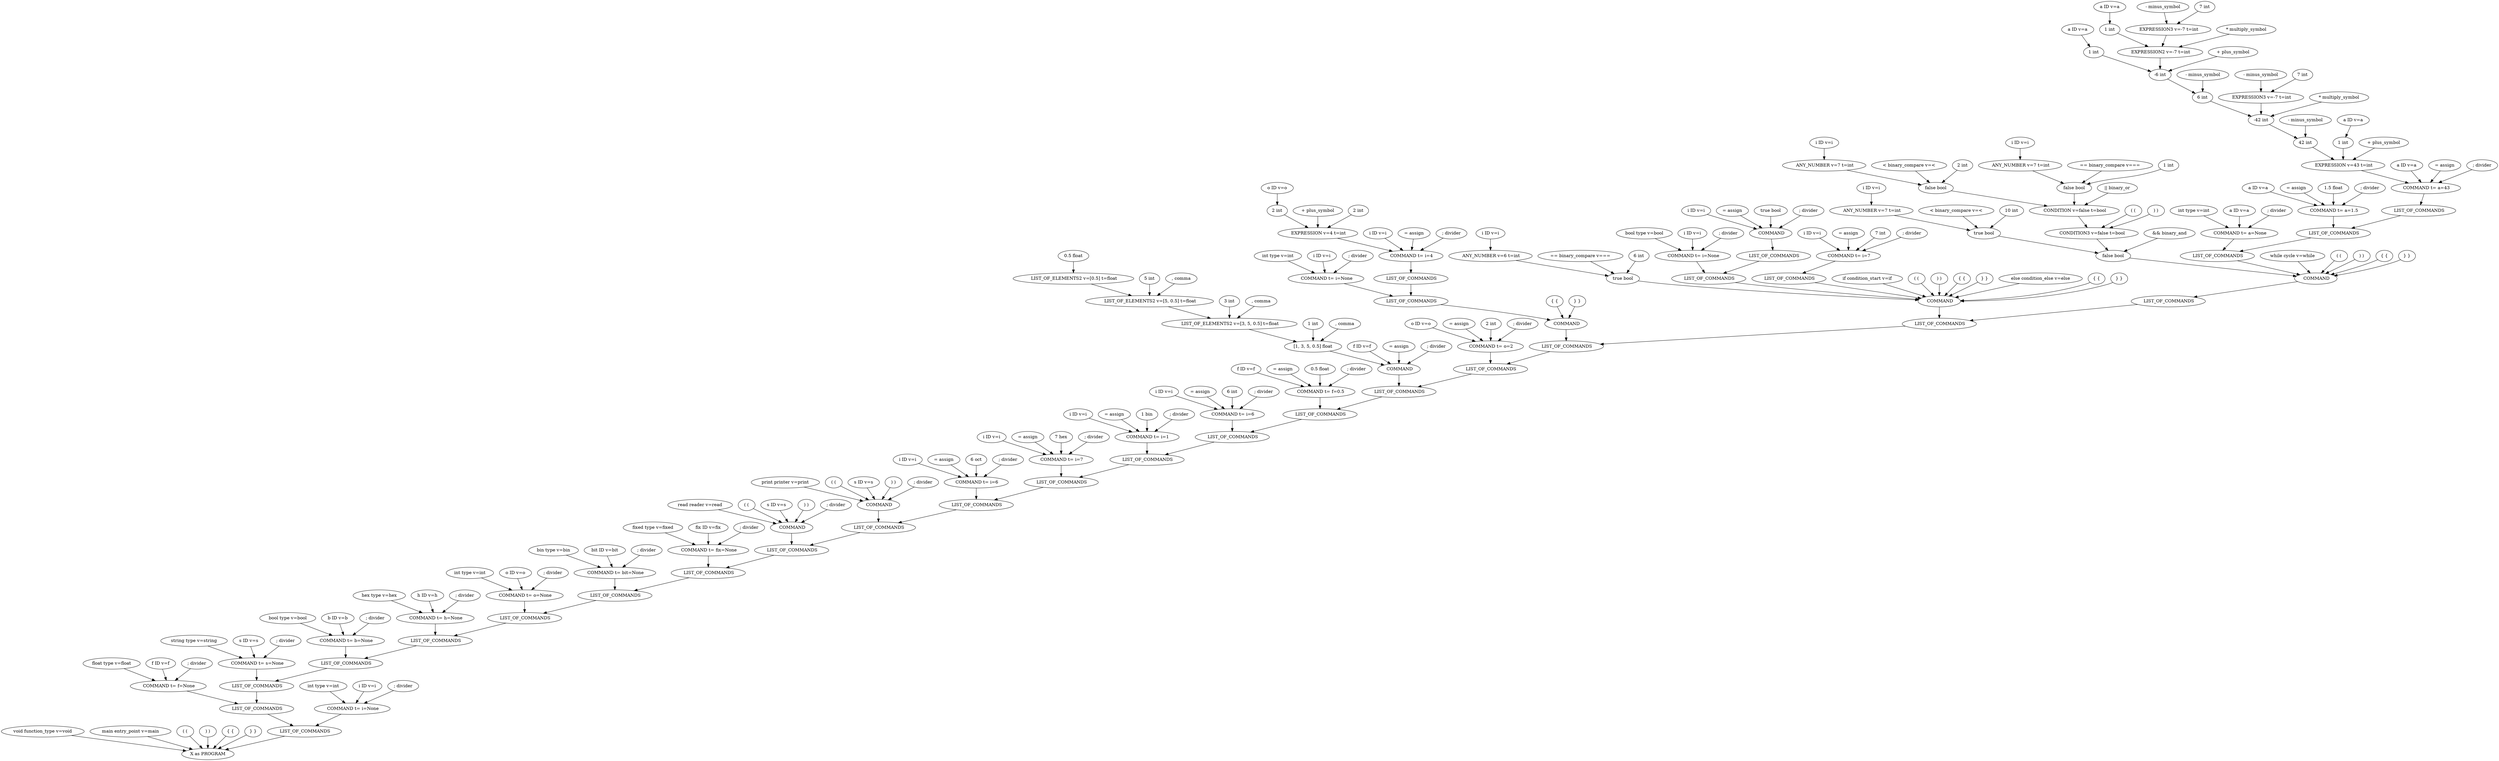 // The Round Table
digraph {
	203 [label="X as COMMAND"]
	7 [label="int type v=int"]
	7 -> 203
	8 [label="i ID v=i"]
	8 -> 203
	9 [label="; divider"]
	9 -> 203
	204 [label="X as COMMAND"]
	12 [label="float type v=float"]
	12 -> 204
	13 [label="f ID v=f"]
	13 -> 204
	14 [label="; divider"]
	14 -> 204
	205 [label="X as COMMAND"]
	16 [label="string type v=string"]
	16 -> 205
	17 [label="s ID v=s"]
	17 -> 205
	18 [label="; divider"]
	18 -> 205
	206 [label="X as COMMAND"]
	20 [label="bool type v=bool"]
	20 -> 206
	21 [label="b ID v=b"]
	21 -> 206
	22 [label="; divider"]
	22 -> 206
	207 [label="X as COMMAND"]
	25 [label="hex type v=hex"]
	25 -> 207
	26 [label="h ID v=h"]
	26 -> 207
	27 [label="; divider"]
	27 -> 207
	208 [label="X as COMMAND"]
	29 [label="int type v=int"]
	29 -> 208
	30 [label="o ID v=o"]
	30 -> 208
	31 [label="; divider"]
	31 -> 208
	209 [label="X as COMMAND"]
	33 [label="bin type v=bin"]
	33 -> 209
	34 [label="bit ID v=bit"]
	34 -> 209
	35 [label="; divider"]
	35 -> 209
	210 [label="X as COMMAND"]
	37 [label="fixed type v=fixed"]
	37 -> 210
	38 [label="fix ID v=fix"]
	38 -> 210
	39 [label="; divider"]
	39 -> 210
	211 [label="X as COMMAND"]
	42 [label="read reader v=read"]
	42 -> 211
	43 [label="( ("]
	43 -> 211
	44 [label="s ID v=s"]
	44 -> 211
	45 [label=") )"]
	45 -> 211
	46 [label="; divider"]
	46 -> 211
	212 [label="X as COMMAND"]
	49 [label="print printer v=print"]
	49 -> 212
	50 [label="( ("]
	50 -> 212
	51 [label="s ID v=s"]
	51 -> 212
	52 [label=") )"]
	52 -> 212
	53 [label="; divider"]
	53 -> 212
	217 [label="X as COMMAND"]
	58 [label="i ID v=i"]
	58 -> 217
	59 [label="= assign"]
	59 -> 217
	60 [label="6 oct"]
	60 -> 217
	61 [label="; divider"]
	61 -> 217
	222 [label="X as COMMAND"]
	64 [label="i ID v=i"]
	64 -> 222
	65 [label="= assign"]
	65 -> 222
	66 [label="7 hex"]
	66 -> 222
	67 [label="; divider"]
	67 -> 222
	227 [label="X as COMMAND"]
	69 [label="i ID v=i"]
	69 -> 227
	70 [label="= assign"]
	70 -> 227
	71 [label="1 bin"]
	71 -> 227
	72 [label="; divider"]
	72 -> 227
	232 [label="X as COMMAND"]
	74 [label="i ID v=i"]
	74 -> 232
	75 [label="= assign"]
	75 -> 232
	76 [label="6 int"]
	76 -> 232
	77 [label="; divider"]
	77 -> 232
	237 [label="X as COMMAND"]
	79 [label="f ID v=f"]
	79 -> 237
	80 [label="= assign"]
	80 -> 237
	81 [label="0.5 float"]
	81 -> 237
	82 [label="; divider"]
	82 -> 237
	242 [label="X as LIST_OF_ELEMENTS2"]
	93 [label="0.5 float"]
	93 -> 242
	243 [label="X as LIST_OF_ELEMENTS2"]
	91 [label="5 int"]
	91 -> 243
	92 [label=", comma"]
	92 -> 243
	242 [label=" LIST_OF_ELEMENTS2 v=[0.5] t=float"]
	242 -> 243
	244 [label="X as LIST_OF_ELEMENTS2"]
	89 [label="3 int"]
	89 -> 244
	90 [label=", comma"]
	90 -> 244
	243 [label=" LIST_OF_ELEMENTS2 v=[5, 0.5] t=float"]
	243 -> 244
	245 [label="X as LIST_OF_ELEMENTS2"]
	87 [label="1 int"]
	87 -> 245
	88 [label=", comma"]
	88 -> 245
	244 [label=" LIST_OF_ELEMENTS2 v=[3, 5, 0.5] t=float"]
	244 -> 245
	247 [label="X as COMMAND"]
	84 [label="f ID v=f"]
	84 -> 247
	85 [label="= assign"]
	85 -> 247
	245 [label="[1, 3, 5, 0.5] float"]
	245 -> 247
	95 [label="; divider"]
	95 -> 247
	252 [label="X as COMMAND"]
	97 [label="o ID v=o"]
	97 -> 252
	98 [label="= assign"]
	98 -> 252
	99 [label="2 int"]
	99 -> 252
	100 [label="; divider"]
	100 -> 252
	253 [label="X as COMMAND"]
	105 [label="int type v=int"]
	105 -> 253
	106 [label="i ID v=i"]
	106 -> 253
	107 [label="; divider"]
	107 -> 253
	254 [label="X as ANY_NUMBER"]
	111 [label="o ID v=o"]
	111 -> 254
	261 [label="X as EXPRESSION"]
	254 [label="2 int"]
	254 -> 261
	112 [label="+ plus_symbol"]
	112 -> 261
	113 [label="2 int"]
	113 -> 261
	262 [label="X as COMMAND"]
	109 [label="i ID v=i"]
	109 -> 262
	110 [label="= assign"]
	110 -> 262
	261 [label=" EXPRESSION v=4 t=int"]
	261 -> 262
	114 [label="; divider"]
	114 -> 262
	263 [label="X as LIST_OF_COMMANDS"]
	262 [label=" COMMAND t= i=4"]
	262 -> 263
	264 [label="X as LIST_OF_COMMANDS"]
	253 [label=" COMMAND t= i=None"]
	253 -> 264
	263 [label=" LIST_OF_COMMANDS"]
	263 -> 264
	265 [label="X as COMMAND"]
	103 [label="{ {"]
	103 -> 265
	264 [label=" LIST_OF_COMMANDS"]
	264 -> 265
	116 [label="} }"]
	116 -> 265
	266 [label="X as ANY_NUMBER"]
	121 [label="i ID v=i"]
	121 -> 266
	268 [label="X as CONDITION3"]
	266 [label=" ANY_NUMBER v=6 t=int"]
	266 -> 268
	122 [label="== binary_compare v==="]
	122 -> 268
	123 [label="6 int"]
	123 -> 268
	271 [label="X as COMMAND"]
	128 [label="bool type v=bool"]
	128 -> 271
	129 [label="i ID v=i"]
	129 -> 271
	130 [label="; divider"]
	130 -> 271
	276 [label="X as COMMAND"]
	132 [label="i ID v=i"]
	132 -> 276
	133 [label="= assign"]
	133 -> 276
	134 [label="true bool"]
	134 -> 276
	135 [label="; divider"]
	135 -> 276
	277 [label="X as LIST_OF_COMMANDS"]
	276 [label=" COMMAND"]
	276 -> 277
	278 [label="X as LIST_OF_COMMANDS"]
	271 [label=" COMMAND t= i=None"]
	271 -> 278
	277 [label=" LIST_OF_COMMANDS"]
	277 -> 278
	283 [label="X as COMMAND"]
	142 [label="i ID v=i"]
	142 -> 283
	143 [label="= assign"]
	143 -> 283
	144 [label="7 int"]
	144 -> 283
	145 [label="; divider"]
	145 -> 283
	284 [label="X as LIST_OF_COMMANDS"]
	283 [label=" COMMAND t= i=7"]
	283 -> 284
	285 [label="X as COMMAND"]
	119 [label="if condition_start v=if"]
	119 -> 285
	120 [label="( ("]
	120 -> 285
	268 [label="true bool"]
	268 -> 285
	124 [label=") )"]
	124 -> 285
	125 [label="{ {"]
	125 -> 285
	278 [label=" LIST_OF_COMMANDS"]
	278 -> 285
	137 [label="} }"]
	137 -> 285
	139 [label="else condition_else v=else"]
	139 -> 285
	140 [label="{ {"]
	140 -> 285
	284 [label=" LIST_OF_COMMANDS"]
	284 -> 285
	147 [label="} }"]
	147 -> 285
	286 [label="X as ANY_NUMBER"]
	152 [label="i ID v=i"]
	152 -> 286
	288 [label="X as CONDITION3"]
	286 [label=" ANY_NUMBER v=7 t=int"]
	286 -> 288
	153 [label="< binary_compare v=<"]
	153 -> 288
	154 [label="10 int"]
	154 -> 288
	290 [label="X as ANY_NUMBER"]
	157 [label="i ID v=i"]
	157 -> 290
	292 [label="X as CONDITION3"]
	290 [label=" ANY_NUMBER v=7 t=int"]
	290 -> 292
	158 [label="< binary_compare v=<"]
	158 -> 292
	159 [label="2 int"]
	159 -> 292
	295 [label="X as ANY_NUMBER"]
	161 [label="i ID v=i"]
	161 -> 295
	297 [label="X as CONDITION3"]
	295 [label=" ANY_NUMBER v=7 t=int"]
	295 -> 297
	162 [label="== binary_compare v==="]
	162 -> 297
	163 [label="1 int"]
	163 -> 297
	299 [label="X as CONDITION"]
	292 [label="false bool"]
	292 -> 299
	160 [label="|| binary_or"]
	160 -> 299
	297 [label="false bool"]
	297 -> 299
	300 [label="X as CONDITION3"]
	156 [label="( ("]
	156 -> 300
	299 [label=" CONDITION v=false t=bool"]
	299 -> 300
	164 [label=") )"]
	164 -> 300
	301 [label="X as CONDITION2"]
	288 [label="true bool"]
	288 -> 301
	155 [label="&& binary_and"]
	155 -> 301
	300 [label=" CONDITION3 v=false t=bool"]
	300 -> 301
	303 [label="X as COMMAND"]
	169 [label="int type v=int"]
	169 -> 303
	170 [label="a ID v=a"]
	170 -> 303
	171 [label="; divider"]
	171 -> 303
	308 [label="X as COMMAND"]
	173 [label="a ID v=a"]
	173 -> 308
	174 [label="= assign"]
	174 -> 308
	175 [label="1.5 float"]
	175 -> 308
	176 [label="; divider"]
	176 -> 308
	309 [label="X as ANY_NUMBER"]
	184 [label="a ID v=a"]
	184 -> 309
	313 [label="X as ANY_NUMBER"]
	186 [label="a ID v=a"]
	186 -> 313
	318 [label="X as EXPRESSION3"]
	188 [label="- minus_symbol"]
	188 -> 318
	189 [label="7 int"]
	189 -> 318
	319 [label="X as EXPRESSION2"]
	313 [label="1 int"]
	313 -> 319
	187 [label="* multiply_symbol"]
	187 -> 319
	318 [label=" EXPRESSION3 v=-7 t=int"]
	318 -> 319
	320 [label="X as EXPRESSION"]
	309 [label="1 int"]
	309 -> 320
	185 [label="+ plus_symbol"]
	185 -> 320
	319 [label=" EXPRESSION2 v=-7 t=int"]
	319 -> 320
	322 [label="X as EXPRESSION3"]
	182 [label="- minus_symbol"]
	182 -> 322
	320 [label="-6 int"]
	320 -> 322
	326 [label="X as EXPRESSION3"]
	192 [label="- minus_symbol"]
	192 -> 326
	193 [label="7 int"]
	193 -> 326
	327 [label="X as EXPRESSION2"]
	322 [label="6 int"]
	322 -> 327
	191 [label="* multiply_symbol"]
	191 -> 327
	326 [label=" EXPRESSION3 v=-7 t=int"]
	326 -> 327
	330 [label="X as EXPRESSION3"]
	180 [label="- minus_symbol"]
	180 -> 330
	327 [label="-42 int"]
	327 -> 330
	333 [label="X as ANY_NUMBER"]
	196 [label="a ID v=a"]
	196 -> 333
	336 [label="X as EXPRESSION"]
	330 [label="42 int"]
	330 -> 336
	195 [label="+ plus_symbol"]
	195 -> 336
	333 [label="1 int"]
	333 -> 336
	337 [label="X as COMMAND"]
	178 [label="a ID v=a"]
	178 -> 337
	179 [label="= assign"]
	179 -> 337
	336 [label=" EXPRESSION v=43 t=int"]
	336 -> 337
	197 [label="; divider"]
	197 -> 337
	338 [label="X as LIST_OF_COMMANDS"]
	337 [label=" COMMAND t= a=43"]
	337 -> 338
	339 [label="X as LIST_OF_COMMANDS"]
	308 [label=" COMMAND t= a=1.5"]
	308 -> 339
	338 [label=" LIST_OF_COMMANDS"]
	338 -> 339
	340 [label="X as LIST_OF_COMMANDS"]
	303 [label=" COMMAND t= a=None"]
	303 -> 340
	339 [label=" LIST_OF_COMMANDS"]
	339 -> 340
	341 [label="X as COMMAND"]
	150 [label="while cycle v=while"]
	150 -> 341
	151 [label="( ("]
	151 -> 341
	301 [label="false bool"]
	301 -> 341
	165 [label=") )"]
	165 -> 341
	166 [label="{ {"]
	166 -> 341
	340 [label=" LIST_OF_COMMANDS"]
	340 -> 341
	199 [label="} }"]
	199 -> 341
	342 [label="X as LIST_OF_COMMANDS"]
	341 [label=" COMMAND"]
	341 -> 342
	343 [label="X as LIST_OF_COMMANDS"]
	285 [label=" COMMAND"]
	285 -> 343
	342 [label=" LIST_OF_COMMANDS"]
	342 -> 343
	344 [label="X as LIST_OF_COMMANDS"]
	265 [label=" COMMAND"]
	265 -> 344
	343 [label=" LIST_OF_COMMANDS"]
	343 -> 344
	345 [label="X as LIST_OF_COMMANDS"]
	252 [label=" COMMAND t= o=2"]
	252 -> 345
	344 [label=" LIST_OF_COMMANDS"]
	344 -> 345
	346 [label="X as LIST_OF_COMMANDS"]
	247 [label=" COMMAND"]
	247 -> 346
	345 [label=" LIST_OF_COMMANDS"]
	345 -> 346
	347 [label="X as LIST_OF_COMMANDS"]
	237 [label=" COMMAND t= f=0.5"]
	237 -> 347
	346 [label=" LIST_OF_COMMANDS"]
	346 -> 347
	348 [label="X as LIST_OF_COMMANDS"]
	232 [label=" COMMAND t= i=6"]
	232 -> 348
	347 [label=" LIST_OF_COMMANDS"]
	347 -> 348
	349 [label="X as LIST_OF_COMMANDS"]
	227 [label=" COMMAND t= i=1"]
	227 -> 349
	348 [label=" LIST_OF_COMMANDS"]
	348 -> 349
	350 [label="X as LIST_OF_COMMANDS"]
	222 [label=" COMMAND t= i=7"]
	222 -> 350
	349 [label=" LIST_OF_COMMANDS"]
	349 -> 350
	351 [label="X as LIST_OF_COMMANDS"]
	217 [label=" COMMAND t= i=6"]
	217 -> 351
	350 [label=" LIST_OF_COMMANDS"]
	350 -> 351
	352 [label="X as LIST_OF_COMMANDS"]
	212 [label=" COMMAND"]
	212 -> 352
	351 [label=" LIST_OF_COMMANDS"]
	351 -> 352
	353 [label="X as LIST_OF_COMMANDS"]
	211 [label=" COMMAND"]
	211 -> 353
	352 [label=" LIST_OF_COMMANDS"]
	352 -> 353
	354 [label="X as LIST_OF_COMMANDS"]
	210 [label=" COMMAND t= fix=None"]
	210 -> 354
	353 [label=" LIST_OF_COMMANDS"]
	353 -> 354
	355 [label="X as LIST_OF_COMMANDS"]
	209 [label=" COMMAND t= bit=None"]
	209 -> 355
	354 [label=" LIST_OF_COMMANDS"]
	354 -> 355
	356 [label="X as LIST_OF_COMMANDS"]
	208 [label=" COMMAND t= o=None"]
	208 -> 356
	355 [label=" LIST_OF_COMMANDS"]
	355 -> 356
	357 [label="X as LIST_OF_COMMANDS"]
	207 [label=" COMMAND t= h=None"]
	207 -> 357
	356 [label=" LIST_OF_COMMANDS"]
	356 -> 357
	358 [label="X as LIST_OF_COMMANDS"]
	206 [label=" COMMAND t= b=None"]
	206 -> 358
	357 [label=" LIST_OF_COMMANDS"]
	357 -> 358
	359 [label="X as LIST_OF_COMMANDS"]
	205 [label=" COMMAND t= s=None"]
	205 -> 359
	358 [label=" LIST_OF_COMMANDS"]
	358 -> 359
	360 [label="X as LIST_OF_COMMANDS"]
	204 [label=" COMMAND t= f=None"]
	204 -> 360
	359 [label=" LIST_OF_COMMANDS"]
	359 -> 360
	361 [label="X as LIST_OF_COMMANDS"]
	203 [label=" COMMAND t= i=None"]
	203 -> 361
	360 [label=" LIST_OF_COMMANDS"]
	360 -> 361
	362 [label="X as PROGRAM"]
	1 [label="void function_type v=void"]
	1 -> 362
	2 [label="main entry_point v=main"]
	2 -> 362
	3 [label="( ("]
	3 -> 362
	4 [label=") )"]
	4 -> 362
	5 [label="{ {"]
	5 -> 362
	361 [label=" LIST_OF_COMMANDS"]
	361 -> 362
	201 [label="} }"]
	201 -> 362
}
